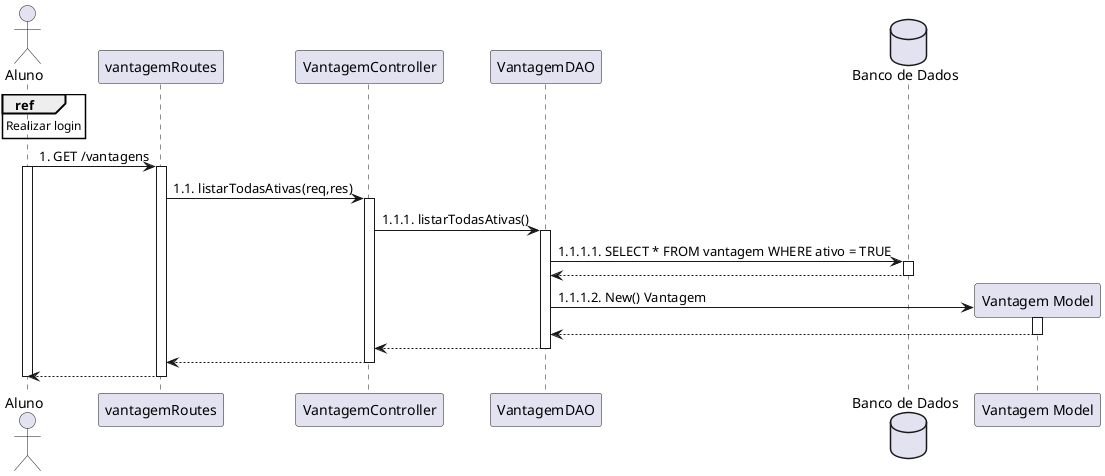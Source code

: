 @startuml

actor "Aluno" as aluno
participant "vantagemRoutes" as rota
participant "VantagemController" as controller
participant "VantagemDAO" as dao
database "Banco de Dados" as bd

ref over aluno : Realizar login

aluno -> rota : 1. GET /vantagens
activate aluno 
activate rota 

rota -> controller : 1.1. listarTodasAtivas(req,res)
activate controller
    controller -> dao : 1.1.1. listarTodasAtivas()
    activate dao 
        dao -> bd : 1.1.1.1. SELECT * FROM vantagem WHERE ativo = TRUE
        activate bd 
        bd  --> dao
        deactivate bd

        create "Vantagem Model" as model
        dao -> model : 1.1.1.2. New() Vantagem
        activate model 
        model --> dao
        deactivate model

    dao --> controller
    deactivate dao
controller --> rota
deactivate controller

rota --> aluno
deactivate rota
deactivate aluno

@enduml
